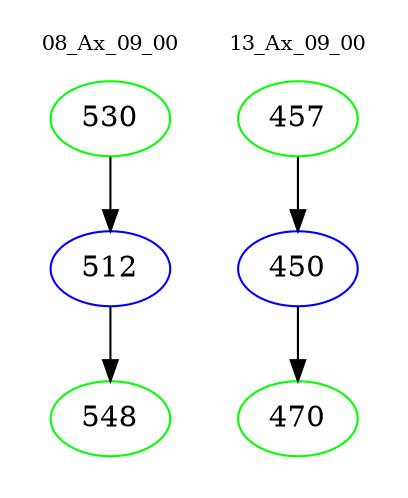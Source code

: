 digraph{
subgraph cluster_0 {
color = white
label = "08_Ax_09_00";
fontsize=10;
T0_530 [label="530", color="green"]
T0_530 -> T0_512 [color="black"]
T0_512 [label="512", color="blue"]
T0_512 -> T0_548 [color="black"]
T0_548 [label="548", color="green"]
}
subgraph cluster_1 {
color = white
label = "13_Ax_09_00";
fontsize=10;
T1_457 [label="457", color="green"]
T1_457 -> T1_450 [color="black"]
T1_450 [label="450", color="blue"]
T1_450 -> T1_470 [color="black"]
T1_470 [label="470", color="green"]
}
}
